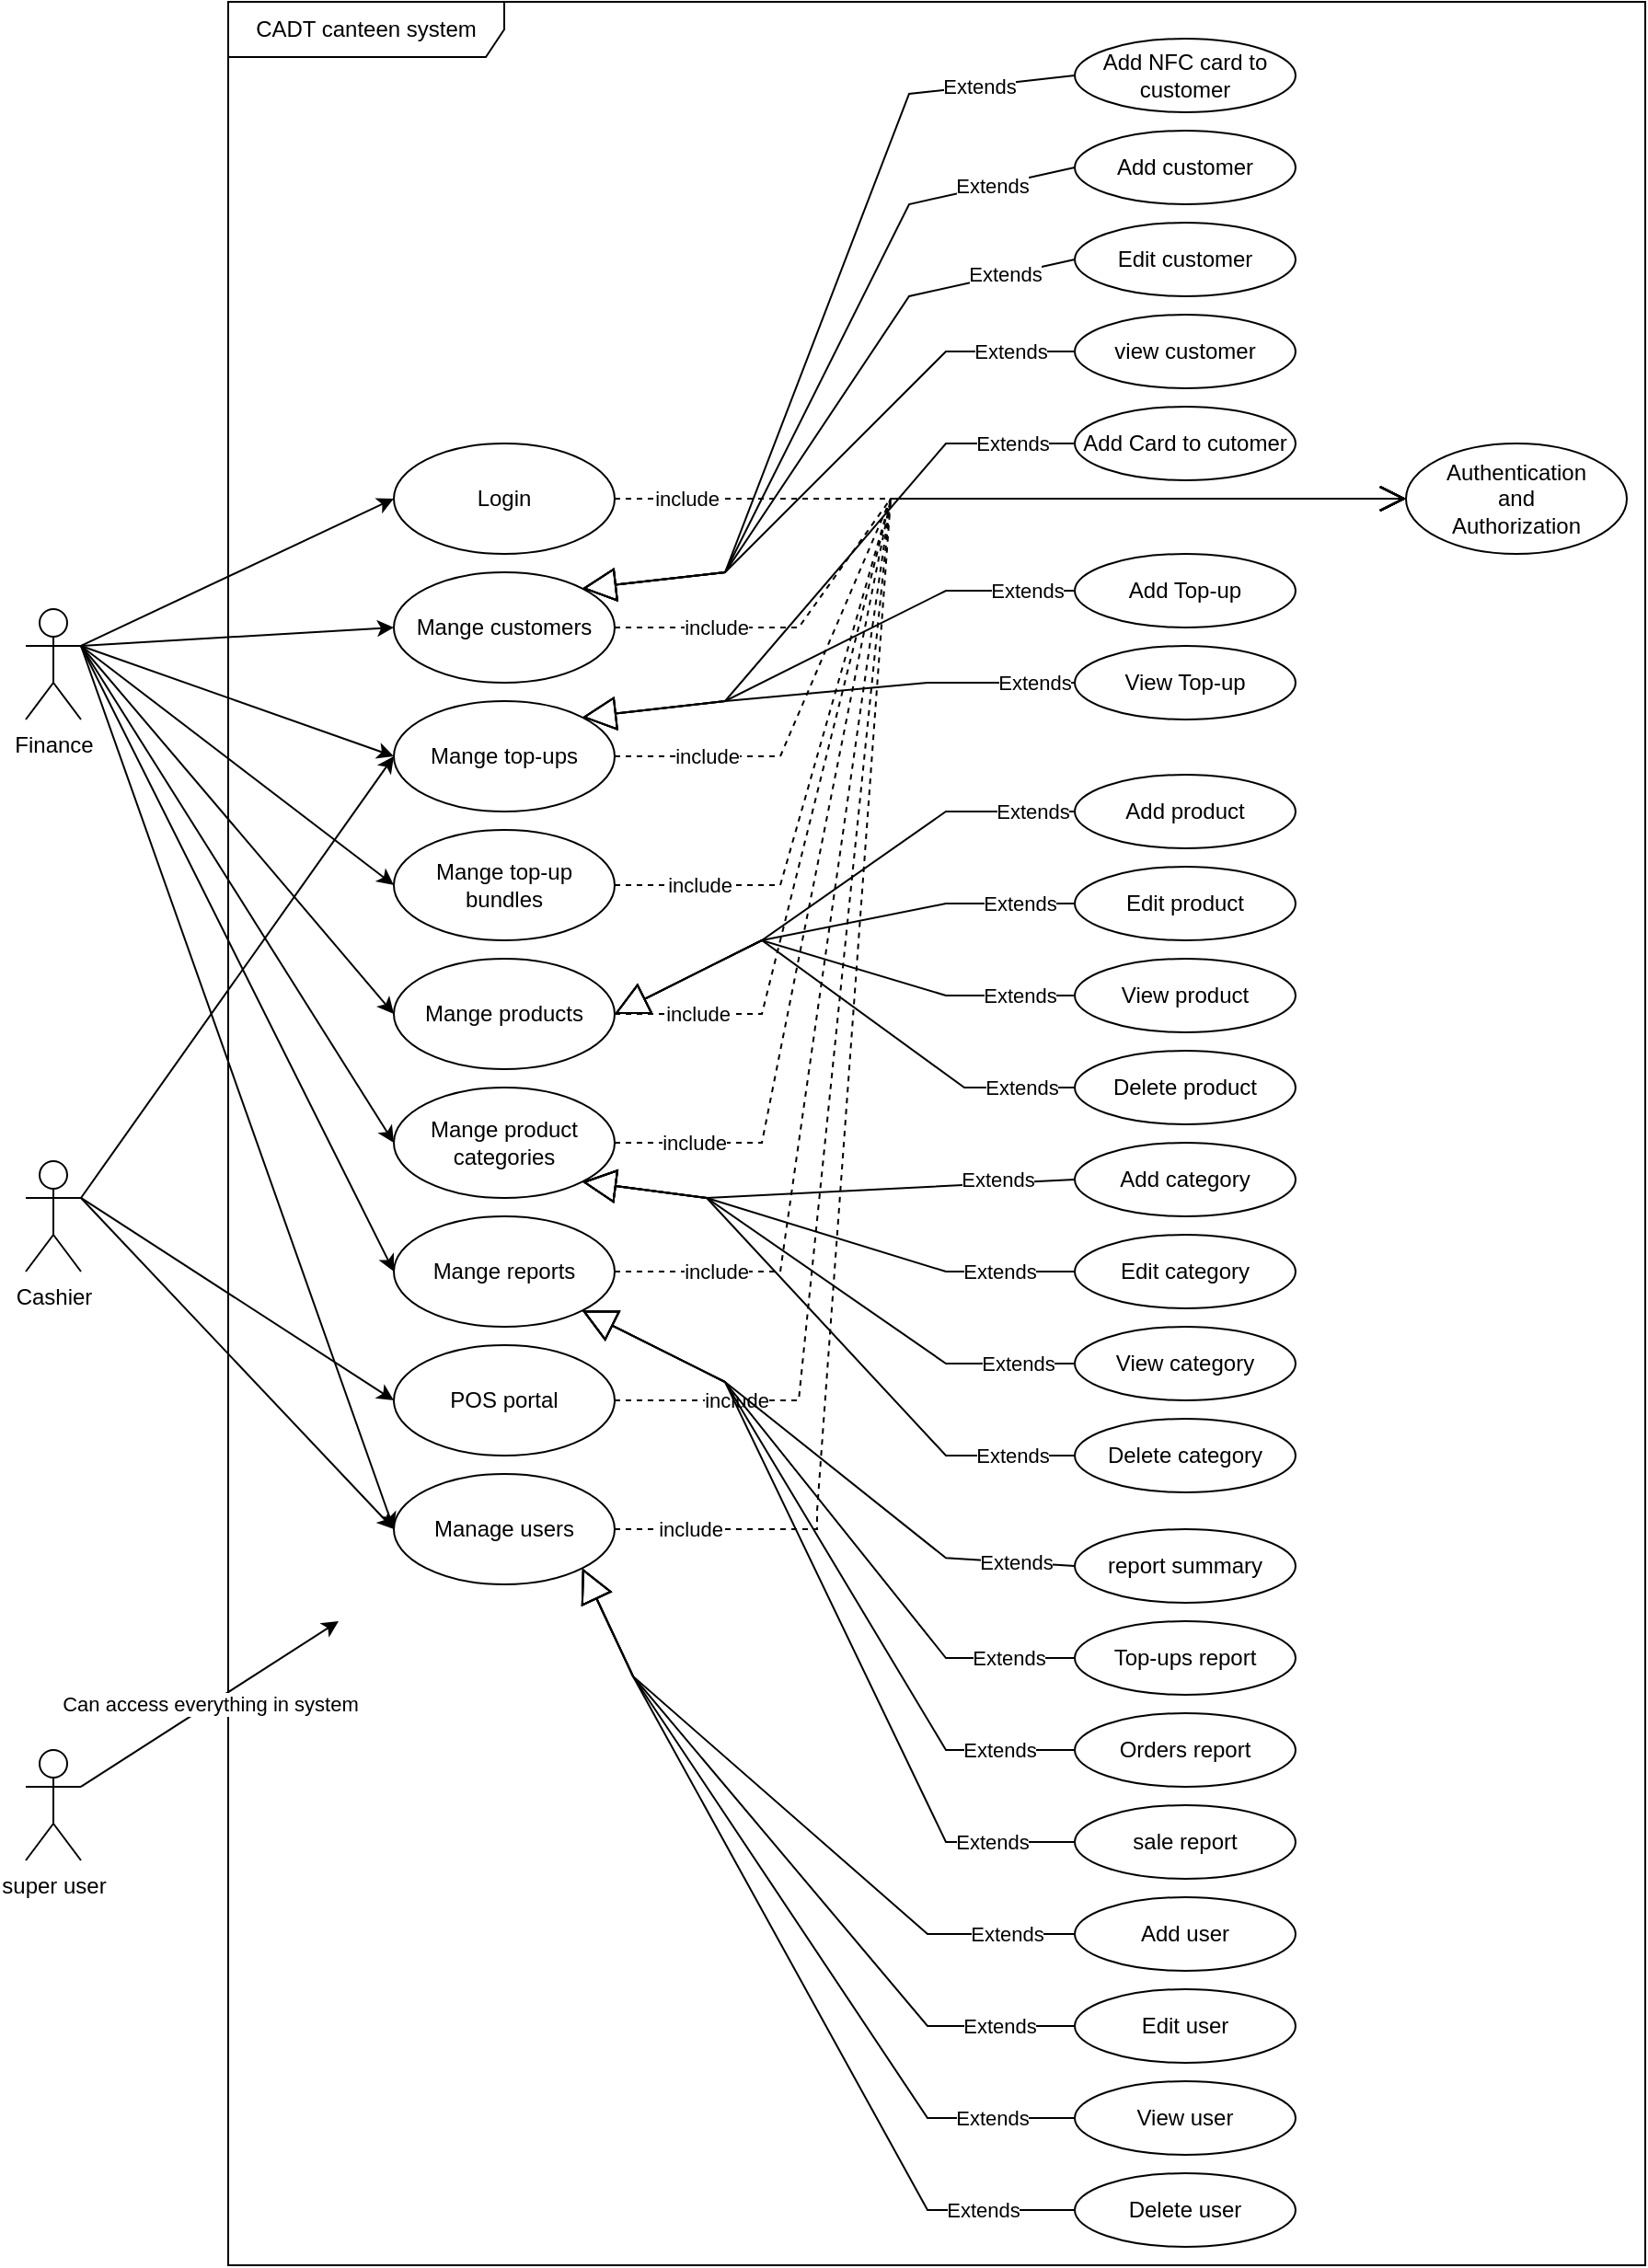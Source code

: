 <mxfile version="20.6.0" type="github">
  <diagram id="9YgohMKxcg0htrfyOoFv" name="Page-1">
    <mxGraphModel dx="2893" dy="2600" grid="1" gridSize="10" guides="1" tooltips="1" connect="1" arrows="1" fold="1" page="1" pageScale="1" pageWidth="850" pageHeight="1100" math="0" shadow="0">
      <root>
        <mxCell id="0" />
        <mxCell id="1" parent="0" />
        <mxCell id="2nBk5zYo4kHjRPAEQNkA-6" value="CADT canteen system" style="shape=umlFrame;whiteSpace=wrap;html=1;width=150;height=30;" vertex="1" parent="1">
          <mxGeometry x="250" y="-250" width="770" height="1230" as="geometry" />
        </mxCell>
        <mxCell id="z4Ejk7xejOlDcouXCEWY-1" value="Finance" style="shape=umlActor;verticalLabelPosition=bottom;verticalAlign=top;html=1;outlineConnect=0;" parent="1" vertex="1">
          <mxGeometry x="140" y="80" width="30" height="60" as="geometry" />
        </mxCell>
        <mxCell id="z4Ejk7xejOlDcouXCEWY-2" value="Cashier" style="shape=umlActor;verticalLabelPosition=bottom;verticalAlign=top;html=1;outlineConnect=0;" parent="1" vertex="1">
          <mxGeometry x="140" y="380" width="30" height="60" as="geometry" />
        </mxCell>
        <mxCell id="z4Ejk7xejOlDcouXCEWY-3" value="super user" style="shape=umlActor;verticalLabelPosition=bottom;verticalAlign=top;html=1;outlineConnect=0;" parent="1" vertex="1">
          <mxGeometry x="140" y="700" width="30" height="60" as="geometry" />
        </mxCell>
        <mxCell id="z4Ejk7xejOlDcouXCEWY-4" value="Login" style="ellipse;whiteSpace=wrap;html=1;" parent="1" vertex="1">
          <mxGeometry x="340" y="-10" width="120" height="60" as="geometry" />
        </mxCell>
        <mxCell id="z4Ejk7xejOlDcouXCEWY-5" value="Mange customers" style="ellipse;whiteSpace=wrap;html=1;" parent="1" vertex="1">
          <mxGeometry x="340" y="60" width="120" height="60" as="geometry" />
        </mxCell>
        <mxCell id="z4Ejk7xejOlDcouXCEWY-6" value="Mange top-ups" style="ellipse;whiteSpace=wrap;html=1;" parent="1" vertex="1">
          <mxGeometry x="340" y="130" width="120" height="60" as="geometry" />
        </mxCell>
        <mxCell id="z4Ejk7xejOlDcouXCEWY-7" value="Mange top-up bundles" style="ellipse;whiteSpace=wrap;html=1;" parent="1" vertex="1">
          <mxGeometry x="340" y="200" width="120" height="60" as="geometry" />
        </mxCell>
        <mxCell id="z4Ejk7xejOlDcouXCEWY-8" value="Mange products" style="ellipse;whiteSpace=wrap;html=1;" parent="1" vertex="1">
          <mxGeometry x="340" y="270" width="120" height="60" as="geometry" />
        </mxCell>
        <mxCell id="z4Ejk7xejOlDcouXCEWY-9" value="Mange product categories" style="ellipse;whiteSpace=wrap;html=1;" parent="1" vertex="1">
          <mxGeometry x="340" y="340" width="120" height="60" as="geometry" />
        </mxCell>
        <mxCell id="z4Ejk7xejOlDcouXCEWY-10" value="Mange reports" style="ellipse;whiteSpace=wrap;html=1;" parent="1" vertex="1">
          <mxGeometry x="340" y="410" width="120" height="60" as="geometry" />
        </mxCell>
        <mxCell id="z4Ejk7xejOlDcouXCEWY-11" value="POS portal" style="ellipse;whiteSpace=wrap;html=1;" parent="1" vertex="1">
          <mxGeometry x="340" y="480" width="120" height="60" as="geometry" />
        </mxCell>
        <mxCell id="z4Ejk7xejOlDcouXCEWY-12" value="Manage users" style="ellipse;whiteSpace=wrap;html=1;" parent="1" vertex="1">
          <mxGeometry x="340" y="550" width="120" height="60" as="geometry" />
        </mxCell>
        <mxCell id="z4Ejk7xejOlDcouXCEWY-13" value="Authentication&lt;br&gt;and&lt;br&gt;Authorization" style="ellipse;whiteSpace=wrap;html=1;" parent="1" vertex="1">
          <mxGeometry x="890" y="-10" width="120" height="60" as="geometry" />
        </mxCell>
        <mxCell id="z4Ejk7xejOlDcouXCEWY-14" value="Add customer" style="ellipse;whiteSpace=wrap;html=1;" parent="1" vertex="1">
          <mxGeometry x="710" y="-180" width="120" height="40" as="geometry" />
        </mxCell>
        <mxCell id="z4Ejk7xejOlDcouXCEWY-15" value="include" style="endArrow=open;endSize=12;dashed=1;html=1;rounded=0;exitX=1;exitY=0.5;exitDx=0;exitDy=0;entryX=0;entryY=0.5;entryDx=0;entryDy=0;" parent="1" source="z4Ejk7xejOlDcouXCEWY-4" target="z4Ejk7xejOlDcouXCEWY-13" edge="1">
          <mxGeometry x="-0.818" width="160" relative="1" as="geometry">
            <mxPoint x="430" y="130" as="sourcePoint" />
            <mxPoint x="590" y="130" as="targetPoint" />
            <mxPoint as="offset" />
          </mxGeometry>
        </mxCell>
        <mxCell id="z4Ejk7xejOlDcouXCEWY-21" value="include" style="endArrow=open;endSize=12;dashed=1;html=1;rounded=0;exitX=1;exitY=0.5;exitDx=0;exitDy=0;" parent="1" source="z4Ejk7xejOlDcouXCEWY-5" edge="1">
          <mxGeometry x="-0.766" width="160" relative="1" as="geometry">
            <mxPoint x="470.0" y="30" as="sourcePoint" />
            <mxPoint x="890" y="20" as="targetPoint" />
            <Array as="points">
              <mxPoint x="560" y="90" />
              <mxPoint x="610" y="20" />
            </Array>
            <mxPoint as="offset" />
          </mxGeometry>
        </mxCell>
        <mxCell id="z4Ejk7xejOlDcouXCEWY-22" value="include" style="endArrow=open;endSize=12;dashed=1;html=1;rounded=0;exitX=1;exitY=0.5;exitDx=0;exitDy=0;entryX=0;entryY=0.5;entryDx=0;entryDy=0;" parent="1" source="z4Ejk7xejOlDcouXCEWY-6" target="z4Ejk7xejOlDcouXCEWY-13" edge="1">
          <mxGeometry x="-0.808" width="160" relative="1" as="geometry">
            <mxPoint x="470.0" y="100" as="sourcePoint" />
            <mxPoint x="690" y="30" as="targetPoint" />
            <Array as="points">
              <mxPoint x="550" y="160" />
              <mxPoint x="610" y="20" />
            </Array>
            <mxPoint as="offset" />
          </mxGeometry>
        </mxCell>
        <mxCell id="z4Ejk7xejOlDcouXCEWY-23" value="include" style="endArrow=open;endSize=12;dashed=1;html=1;rounded=0;exitX=1;exitY=0.5;exitDx=0;exitDy=0;entryX=0;entryY=0.5;entryDx=0;entryDy=0;" parent="1" source="z4Ejk7xejOlDcouXCEWY-7" target="z4Ejk7xejOlDcouXCEWY-13" edge="1">
          <mxGeometry x="-0.845" width="160" relative="1" as="geometry">
            <mxPoint x="470.0" y="170" as="sourcePoint" />
            <mxPoint x="700" y="40" as="targetPoint" />
            <Array as="points">
              <mxPoint x="550" y="230" />
              <mxPoint x="610" y="20" />
            </Array>
            <mxPoint as="offset" />
          </mxGeometry>
        </mxCell>
        <mxCell id="z4Ejk7xejOlDcouXCEWY-24" value="include" style="endArrow=open;endSize=12;dashed=1;html=1;rounded=0;exitX=1;exitY=0.5;exitDx=0;exitDy=0;" parent="1" source="z4Ejk7xejOlDcouXCEWY-8" edge="1">
          <mxGeometry x="-0.863" width="160" relative="1" as="geometry">
            <mxPoint x="470.0" y="240" as="sourcePoint" />
            <mxPoint x="890" y="20" as="targetPoint" />
            <Array as="points">
              <mxPoint x="540" y="300" />
              <mxPoint x="610" y="20" />
            </Array>
            <mxPoint as="offset" />
          </mxGeometry>
        </mxCell>
        <mxCell id="z4Ejk7xejOlDcouXCEWY-25" value="include" style="endArrow=open;endSize=12;dashed=1;html=1;rounded=0;exitX=1;exitY=0.5;exitDx=0;exitDy=0;entryX=0;entryY=0.5;entryDx=0;entryDy=0;" parent="1" source="z4Ejk7xejOlDcouXCEWY-9" target="z4Ejk7xejOlDcouXCEWY-13" edge="1">
          <mxGeometry x="-0.882" width="160" relative="1" as="geometry">
            <mxPoint x="470.0" y="310" as="sourcePoint" />
            <mxPoint x="720" y="60" as="targetPoint" />
            <Array as="points">
              <mxPoint x="540" y="370" />
              <mxPoint x="610" y="20" />
            </Array>
            <mxPoint as="offset" />
          </mxGeometry>
        </mxCell>
        <mxCell id="z4Ejk7xejOlDcouXCEWY-26" value="include" style="endArrow=open;endSize=12;dashed=1;html=1;rounded=0;exitX=1;exitY=0.5;exitDx=0;exitDy=0;" parent="1" edge="1">
          <mxGeometry x="-0.863" width="160" relative="1" as="geometry">
            <mxPoint x="460" y="440" as="sourcePoint" />
            <mxPoint x="890" y="20" as="targetPoint" />
            <Array as="points">
              <mxPoint x="550" y="440" />
              <mxPoint x="610" y="20" />
            </Array>
            <mxPoint as="offset" />
          </mxGeometry>
        </mxCell>
        <mxCell id="z4Ejk7xejOlDcouXCEWY-27" value="include" style="endArrow=open;endSize=12;dashed=1;html=1;rounded=0;exitX=1;exitY=0.5;exitDx=0;exitDy=0;" parent="1" source="z4Ejk7xejOlDcouXCEWY-11" edge="1">
          <mxGeometry x="-0.849" width="160" relative="1" as="geometry">
            <mxPoint x="470.0" y="450.0" as="sourcePoint" />
            <mxPoint x="890" y="20" as="targetPoint" />
            <Array as="points">
              <mxPoint x="560" y="510" />
              <mxPoint x="610" y="20" />
            </Array>
            <mxPoint as="offset" />
          </mxGeometry>
        </mxCell>
        <mxCell id="z4Ejk7xejOlDcouXCEWY-28" value="include" style="endArrow=open;endSize=12;dashed=1;html=1;rounded=0;exitX=1;exitY=0.5;exitDx=0;exitDy=0;" parent="1" source="z4Ejk7xejOlDcouXCEWY-12" edge="1">
          <mxGeometry x="-0.914" width="160" relative="1" as="geometry">
            <mxPoint x="470.0" y="520.0" as="sourcePoint" />
            <mxPoint x="890" y="20" as="targetPoint" />
            <Array as="points">
              <mxPoint x="520" y="580" />
              <mxPoint x="570" y="580" />
              <mxPoint x="570" y="570" />
              <mxPoint x="610" y="20" />
            </Array>
            <mxPoint as="offset" />
          </mxGeometry>
        </mxCell>
        <mxCell id="z4Ejk7xejOlDcouXCEWY-30" value="Edit customer" style="ellipse;whiteSpace=wrap;html=1;" parent="1" vertex="1">
          <mxGeometry x="710" y="-130" width="120" height="40" as="geometry" />
        </mxCell>
        <mxCell id="z4Ejk7xejOlDcouXCEWY-31" value="view customer" style="ellipse;whiteSpace=wrap;html=1;" parent="1" vertex="1">
          <mxGeometry x="710" y="-80" width="120" height="40" as="geometry" />
        </mxCell>
        <mxCell id="z4Ejk7xejOlDcouXCEWY-32" value="Add Top-up" style="ellipse;whiteSpace=wrap;html=1;" parent="1" vertex="1">
          <mxGeometry x="710" y="50" width="120" height="40" as="geometry" />
        </mxCell>
        <mxCell id="z4Ejk7xejOlDcouXCEWY-33" value="Add Card to cutomer" style="ellipse;whiteSpace=wrap;html=1;" parent="1" vertex="1">
          <mxGeometry x="710" y="-30" width="120" height="40" as="geometry" />
        </mxCell>
        <mxCell id="z4Ejk7xejOlDcouXCEWY-34" value="View Top-up" style="ellipse;whiteSpace=wrap;html=1;" parent="1" vertex="1">
          <mxGeometry x="710" y="100" width="120" height="40" as="geometry" />
        </mxCell>
        <mxCell id="z4Ejk7xejOlDcouXCEWY-37" value="Extends" style="endArrow=block;endSize=16;endFill=0;html=1;rounded=0;exitX=0;exitY=0.5;exitDx=0;exitDy=0;entryX=1;entryY=0;entryDx=0;entryDy=0;" parent="1" source="z4Ejk7xejOlDcouXCEWY-14" target="z4Ejk7xejOlDcouXCEWY-5" edge="1">
          <mxGeometry x="-0.767" width="160" relative="1" as="geometry">
            <mxPoint x="420" y="200" as="sourcePoint" />
            <mxPoint x="580" y="200" as="targetPoint" />
            <Array as="points">
              <mxPoint x="620" y="-140" />
              <mxPoint x="520" y="60" />
            </Array>
            <mxPoint as="offset" />
          </mxGeometry>
        </mxCell>
        <mxCell id="z4Ejk7xejOlDcouXCEWY-40" value="Extends" style="endArrow=block;endSize=16;endFill=0;html=1;rounded=0;exitX=0;exitY=0.5;exitDx=0;exitDy=0;entryX=1;entryY=0;entryDx=0;entryDy=0;" parent="1" source="z4Ejk7xejOlDcouXCEWY-30" target="z4Ejk7xejOlDcouXCEWY-5" edge="1">
          <mxGeometry x="-0.778" width="160" relative="1" as="geometry">
            <mxPoint x="710" y="80" as="sourcePoint" />
            <mxPoint x="460" y="90" as="targetPoint" />
            <Array as="points">
              <mxPoint x="620" y="-90" />
              <mxPoint x="520" y="60" />
            </Array>
            <mxPoint as="offset" />
          </mxGeometry>
        </mxCell>
        <mxCell id="z4Ejk7xejOlDcouXCEWY-41" value="Extends" style="endArrow=block;endSize=16;endFill=0;html=1;rounded=0;exitX=0;exitY=0.5;exitDx=0;exitDy=0;entryX=1;entryY=0;entryDx=0;entryDy=0;" parent="1" source="z4Ejk7xejOlDcouXCEWY-31" target="z4Ejk7xejOlDcouXCEWY-5" edge="1">
          <mxGeometry x="-0.778" width="160" relative="1" as="geometry">
            <mxPoint x="710" y="130" as="sourcePoint" />
            <mxPoint x="440" y="70" as="targetPoint" />
            <Array as="points">
              <mxPoint x="640" y="-60" />
              <mxPoint x="520" y="60" />
            </Array>
            <mxPoint as="offset" />
          </mxGeometry>
        </mxCell>
        <mxCell id="z4Ejk7xejOlDcouXCEWY-44" value="Extends" style="endArrow=block;endSize=16;endFill=0;html=1;rounded=0;exitX=0;exitY=0.5;exitDx=0;exitDy=0;entryX=1;entryY=0;entryDx=0;entryDy=0;" parent="1" source="z4Ejk7xejOlDcouXCEWY-33" target="z4Ejk7xejOlDcouXCEWY-6" edge="1">
          <mxGeometry x="-0.792" width="160" relative="1" as="geometry">
            <mxPoint x="500" y="260" as="sourcePoint" />
            <mxPoint x="460" y="130" as="targetPoint" />
            <Array as="points">
              <mxPoint x="640" y="-10" />
              <mxPoint x="520" y="130" />
            </Array>
            <mxPoint as="offset" />
          </mxGeometry>
        </mxCell>
        <mxCell id="z4Ejk7xejOlDcouXCEWY-46" value="Extends" style="endArrow=block;endSize=16;endFill=0;html=1;rounded=0;exitX=0;exitY=0.5;exitDx=0;exitDy=0;entryX=1;entryY=0;entryDx=0;entryDy=0;" parent="1" source="z4Ejk7xejOlDcouXCEWY-32" target="z4Ejk7xejOlDcouXCEWY-6" edge="1">
          <mxGeometry x="-0.814" width="160" relative="1" as="geometry">
            <mxPoint x="480" y="270" as="sourcePoint" />
            <mxPoint x="450" y="140" as="targetPoint" />
            <Array as="points">
              <mxPoint x="640" y="70" />
              <mxPoint x="520" y="130" />
            </Array>
            <mxPoint as="offset" />
          </mxGeometry>
        </mxCell>
        <mxCell id="z4Ejk7xejOlDcouXCEWY-47" value="Extends" style="endArrow=block;endSize=16;endFill=0;html=1;rounded=0;exitX=0;exitY=0.5;exitDx=0;exitDy=0;entryX=1;entryY=0;entryDx=0;entryDy=0;" parent="1" source="z4Ejk7xejOlDcouXCEWY-34" target="z4Ejk7xejOlDcouXCEWY-6" edge="1">
          <mxGeometry x="-0.835" width="160" relative="1" as="geometry">
            <mxPoint x="710" y="280" as="sourcePoint" />
            <mxPoint x="460" y="150" as="targetPoint" />
            <Array as="points">
              <mxPoint x="630" y="120" />
              <mxPoint x="520" y="130" />
            </Array>
            <mxPoint as="offset" />
          </mxGeometry>
        </mxCell>
        <mxCell id="z4Ejk7xejOlDcouXCEWY-48" value="Add product" style="ellipse;whiteSpace=wrap;html=1;" parent="1" vertex="1">
          <mxGeometry x="710" y="170" width="120" height="40" as="geometry" />
        </mxCell>
        <mxCell id="z4Ejk7xejOlDcouXCEWY-49" value="Edit product" style="ellipse;whiteSpace=wrap;html=1;" parent="1" vertex="1">
          <mxGeometry x="710" y="220" width="120" height="40" as="geometry" />
        </mxCell>
        <mxCell id="z4Ejk7xejOlDcouXCEWY-50" value="Delete product" style="ellipse;whiteSpace=wrap;html=1;" parent="1" vertex="1">
          <mxGeometry x="710" y="320" width="120" height="40" as="geometry" />
        </mxCell>
        <mxCell id="z4Ejk7xejOlDcouXCEWY-51" value="View product" style="ellipse;whiteSpace=wrap;html=1;" parent="1" vertex="1">
          <mxGeometry x="710" y="270" width="120" height="40" as="geometry" />
        </mxCell>
        <mxCell id="z4Ejk7xejOlDcouXCEWY-52" value="Extends" style="endArrow=block;endSize=16;endFill=0;html=1;rounded=0;entryX=1;entryY=0.5;entryDx=0;entryDy=0;exitX=0;exitY=0.5;exitDx=0;exitDy=0;" parent="1" source="z4Ejk7xejOlDcouXCEWY-48" target="z4Ejk7xejOlDcouXCEWY-8" edge="1">
          <mxGeometry x="-0.832" width="160" relative="1" as="geometry">
            <mxPoint x="500" y="310" as="sourcePoint" />
            <mxPoint x="660" y="310" as="targetPoint" />
            <Array as="points">
              <mxPoint x="640" y="190" />
              <mxPoint x="540" y="260" />
            </Array>
            <mxPoint as="offset" />
          </mxGeometry>
        </mxCell>
        <mxCell id="z4Ejk7xejOlDcouXCEWY-53" value="Extends" style="endArrow=block;endSize=16;endFill=0;html=1;rounded=0;exitX=0;exitY=0.5;exitDx=0;exitDy=0;" parent="1" source="z4Ejk7xejOlDcouXCEWY-49" edge="1">
          <mxGeometry x="-0.77" width="160" relative="1" as="geometry">
            <mxPoint x="710" y="380" as="sourcePoint" />
            <mxPoint x="460" y="300" as="targetPoint" />
            <Array as="points">
              <mxPoint x="640" y="240" />
              <mxPoint x="540" y="260" />
            </Array>
            <mxPoint as="offset" />
          </mxGeometry>
        </mxCell>
        <mxCell id="z4Ejk7xejOlDcouXCEWY-54" value="Extends" style="endArrow=block;endSize=16;endFill=0;html=1;rounded=0;exitX=0;exitY=0.5;exitDx=0;exitDy=0;" parent="1" source="z4Ejk7xejOlDcouXCEWY-51" edge="1">
          <mxGeometry x="-0.773" width="160" relative="1" as="geometry">
            <mxPoint x="710" y="430" as="sourcePoint" />
            <mxPoint x="460" y="300" as="targetPoint" />
            <Array as="points">
              <mxPoint x="640" y="290" />
              <mxPoint x="540" y="260" />
            </Array>
            <mxPoint as="offset" />
          </mxGeometry>
        </mxCell>
        <mxCell id="z4Ejk7xejOlDcouXCEWY-55" value="Extends" style="endArrow=block;endSize=16;endFill=0;html=1;rounded=0;exitX=0;exitY=0.5;exitDx=0;exitDy=0;" parent="1" source="z4Ejk7xejOlDcouXCEWY-50" edge="1">
          <mxGeometry x="-0.796" width="160" relative="1" as="geometry">
            <mxPoint x="710" y="480" as="sourcePoint" />
            <mxPoint x="460" y="300" as="targetPoint" />
            <Array as="points">
              <mxPoint x="650" y="340" />
              <mxPoint x="540" y="260" />
            </Array>
            <mxPoint as="offset" />
          </mxGeometry>
        </mxCell>
        <mxCell id="z4Ejk7xejOlDcouXCEWY-56" value="Add category" style="ellipse;whiteSpace=wrap;html=1;" parent="1" vertex="1">
          <mxGeometry x="710" y="370" width="120" height="40" as="geometry" />
        </mxCell>
        <mxCell id="z4Ejk7xejOlDcouXCEWY-57" value="Edit category" style="ellipse;whiteSpace=wrap;html=1;" parent="1" vertex="1">
          <mxGeometry x="710" y="420" width="120" height="40" as="geometry" />
        </mxCell>
        <mxCell id="z4Ejk7xejOlDcouXCEWY-58" value="Delete category" style="ellipse;whiteSpace=wrap;html=1;" parent="1" vertex="1">
          <mxGeometry x="710" y="520" width="120" height="40" as="geometry" />
        </mxCell>
        <mxCell id="z4Ejk7xejOlDcouXCEWY-59" value="View category" style="ellipse;whiteSpace=wrap;html=1;" parent="1" vertex="1">
          <mxGeometry x="710" y="470" width="120" height="40" as="geometry" />
        </mxCell>
        <mxCell id="z4Ejk7xejOlDcouXCEWY-60" value="Extends" style="endArrow=block;endSize=16;endFill=0;html=1;rounded=0;exitX=0;exitY=0.5;exitDx=0;exitDy=0;entryX=1;entryY=1;entryDx=0;entryDy=0;" parent="1" source="z4Ejk7xejOlDcouXCEWY-56" target="z4Ejk7xejOlDcouXCEWY-9" edge="1">
          <mxGeometry x="-0.692" y="-2" width="160" relative="1" as="geometry">
            <mxPoint x="460" y="440" as="sourcePoint" />
            <mxPoint x="460" y="380" as="targetPoint" />
            <Array as="points">
              <mxPoint x="510" y="400" />
            </Array>
            <mxPoint as="offset" />
          </mxGeometry>
        </mxCell>
        <mxCell id="z4Ejk7xejOlDcouXCEWY-61" value="Extends" style="endArrow=block;endSize=16;endFill=0;html=1;rounded=0;exitX=0;exitY=0.5;exitDx=0;exitDy=0;entryX=1;entryY=1;entryDx=0;entryDy=0;" parent="1" source="z4Ejk7xejOlDcouXCEWY-57" target="z4Ejk7xejOlDcouXCEWY-9" edge="1">
          <mxGeometry x="-0.699" width="160" relative="1" as="geometry">
            <mxPoint x="460" y="530" as="sourcePoint" />
            <mxPoint x="450" y="380" as="targetPoint" />
            <Array as="points">
              <mxPoint x="640" y="440" />
              <mxPoint x="510" y="400" />
            </Array>
            <mxPoint as="offset" />
          </mxGeometry>
        </mxCell>
        <mxCell id="z4Ejk7xejOlDcouXCEWY-62" value="Extends" style="endArrow=block;endSize=16;endFill=0;html=1;rounded=0;entryX=1;entryY=1;entryDx=0;entryDy=0;exitX=0;exitY=0.5;exitDx=0;exitDy=0;" parent="1" source="z4Ejk7xejOlDcouXCEWY-59" target="z4Ejk7xejOlDcouXCEWY-9" edge="1">
          <mxGeometry x="-0.79" width="160" relative="1" as="geometry">
            <mxPoint x="480" y="420" as="sourcePoint" />
            <mxPoint x="640" y="420" as="targetPoint" />
            <Array as="points">
              <mxPoint x="640" y="490" />
              <mxPoint x="510" y="400" />
            </Array>
            <mxPoint as="offset" />
          </mxGeometry>
        </mxCell>
        <mxCell id="z4Ejk7xejOlDcouXCEWY-63" value="Extends" style="endArrow=block;endSize=16;endFill=0;html=1;rounded=0;exitX=0;exitY=0.5;exitDx=0;exitDy=0;entryX=1;entryY=1;entryDx=0;entryDy=0;" parent="1" source="z4Ejk7xejOlDcouXCEWY-58" target="z4Ejk7xejOlDcouXCEWY-9" edge="1">
          <mxGeometry x="-0.79" width="160" relative="1" as="geometry">
            <mxPoint x="720" y="500.0" as="sourcePoint" />
            <mxPoint x="450" y="380" as="targetPoint" />
            <Array as="points">
              <mxPoint x="640" y="540" />
              <mxPoint x="510" y="400" />
            </Array>
            <mxPoint as="offset" />
          </mxGeometry>
        </mxCell>
        <mxCell id="z4Ejk7xejOlDcouXCEWY-64" value="report summary" style="ellipse;whiteSpace=wrap;html=1;" parent="1" vertex="1">
          <mxGeometry x="710" y="580" width="120" height="40" as="geometry" />
        </mxCell>
        <mxCell id="z4Ejk7xejOlDcouXCEWY-65" value="Top-ups report" style="ellipse;whiteSpace=wrap;html=1;" parent="1" vertex="1">
          <mxGeometry x="710" y="630" width="120" height="40" as="geometry" />
        </mxCell>
        <mxCell id="z4Ejk7xejOlDcouXCEWY-66" value="sale report" style="ellipse;whiteSpace=wrap;html=1;" parent="1" vertex="1">
          <mxGeometry x="710" y="730" width="120" height="40" as="geometry" />
        </mxCell>
        <mxCell id="z4Ejk7xejOlDcouXCEWY-67" value="Orders report" style="ellipse;whiteSpace=wrap;html=1;" parent="1" vertex="1">
          <mxGeometry x="710" y="680" width="120" height="40" as="geometry" />
        </mxCell>
        <mxCell id="z4Ejk7xejOlDcouXCEWY-69" value="Extends" style="endArrow=block;endSize=16;endFill=0;html=1;rounded=0;exitX=0;exitY=0.5;exitDx=0;exitDy=0;" parent="1" source="z4Ejk7xejOlDcouXCEWY-64" target="z4Ejk7xejOlDcouXCEWY-10" edge="1">
          <mxGeometry x="-0.79" width="160" relative="1" as="geometry">
            <mxPoint x="710" y="595.66" as="sourcePoint" />
            <mxPoint x="490" y="450" as="targetPoint" />
            <Array as="points">
              <mxPoint x="640" y="595.66" />
              <mxPoint x="520" y="500" />
            </Array>
            <mxPoint as="offset" />
          </mxGeometry>
        </mxCell>
        <mxCell id="z4Ejk7xejOlDcouXCEWY-70" value="Extends" style="endArrow=block;endSize=16;endFill=0;html=1;rounded=0;exitX=0;exitY=0.5;exitDx=0;exitDy=0;entryX=1;entryY=1;entryDx=0;entryDy=0;" parent="1" source="z4Ejk7xejOlDcouXCEWY-65" target="z4Ejk7xejOlDcouXCEWY-10" edge="1">
          <mxGeometry x="-0.79" width="160" relative="1" as="geometry">
            <mxPoint x="720" y="610" as="sourcePoint" />
            <mxPoint x="520" y="450" as="targetPoint" />
            <Array as="points">
              <mxPoint x="640" y="650" />
              <mxPoint x="520" y="500" />
            </Array>
            <mxPoint as="offset" />
          </mxGeometry>
        </mxCell>
        <mxCell id="z4Ejk7xejOlDcouXCEWY-71" value="Extends" style="endArrow=block;endSize=16;endFill=0;html=1;rounded=0;exitX=0;exitY=0.5;exitDx=0;exitDy=0;entryX=1;entryY=1;entryDx=0;entryDy=0;" parent="1" source="z4Ejk7xejOlDcouXCEWY-67" target="z4Ejk7xejOlDcouXCEWY-10" edge="1">
          <mxGeometry x="-0.79" width="160" relative="1" as="geometry">
            <mxPoint x="720" y="660" as="sourcePoint" />
            <mxPoint x="475.08" y="460" as="targetPoint" />
            <Array as="points">
              <mxPoint x="640" y="700" />
              <mxPoint x="520" y="500" />
            </Array>
            <mxPoint as="offset" />
          </mxGeometry>
        </mxCell>
        <mxCell id="z4Ejk7xejOlDcouXCEWY-72" value="Extends" style="endArrow=block;endSize=16;endFill=0;html=1;rounded=0;exitX=0;exitY=0.5;exitDx=0;exitDy=0;entryX=1;entryY=1;entryDx=0;entryDy=0;" parent="1" source="z4Ejk7xejOlDcouXCEWY-66" target="z4Ejk7xejOlDcouXCEWY-10" edge="1">
          <mxGeometry x="-0.79" width="160" relative="1" as="geometry">
            <mxPoint x="720" y="710" as="sourcePoint" />
            <mxPoint x="480" y="450" as="targetPoint" />
            <Array as="points">
              <mxPoint x="640" y="750" />
              <mxPoint x="520" y="500" />
            </Array>
            <mxPoint as="offset" />
          </mxGeometry>
        </mxCell>
        <mxCell id="z4Ejk7xejOlDcouXCEWY-74" value="Add user" style="ellipse;whiteSpace=wrap;html=1;" parent="1" vertex="1">
          <mxGeometry x="710" y="780" width="120" height="40" as="geometry" />
        </mxCell>
        <mxCell id="z4Ejk7xejOlDcouXCEWY-75" value="Edit user" style="ellipse;whiteSpace=wrap;html=1;" parent="1" vertex="1">
          <mxGeometry x="710" y="830" width="120" height="40" as="geometry" />
        </mxCell>
        <mxCell id="z4Ejk7xejOlDcouXCEWY-76" value="View user" style="ellipse;whiteSpace=wrap;html=1;" parent="1" vertex="1">
          <mxGeometry x="710" y="880" width="120" height="40" as="geometry" />
        </mxCell>
        <mxCell id="z4Ejk7xejOlDcouXCEWY-77" value="Delete user" style="ellipse;whiteSpace=wrap;html=1;" parent="1" vertex="1">
          <mxGeometry x="710" y="930" width="120" height="40" as="geometry" />
        </mxCell>
        <mxCell id="z4Ejk7xejOlDcouXCEWY-78" value="Extends" style="endArrow=block;endSize=16;endFill=0;html=1;rounded=0;exitX=0;exitY=0.5;exitDx=0;exitDy=0;entryX=1;entryY=1;entryDx=0;entryDy=0;" parent="1" source="z4Ejk7xejOlDcouXCEWY-74" target="z4Ejk7xejOlDcouXCEWY-12" edge="1">
          <mxGeometry x="-0.79" width="160" relative="1" as="geometry">
            <mxPoint x="720" y="760" as="sourcePoint" />
            <mxPoint x="452.426" y="471.213" as="targetPoint" />
            <Array as="points">
              <mxPoint x="630" y="800" />
              <mxPoint x="470" y="660" />
            </Array>
            <mxPoint as="offset" />
          </mxGeometry>
        </mxCell>
        <mxCell id="z4Ejk7xejOlDcouXCEWY-80" value="Extends" style="endArrow=block;endSize=16;endFill=0;html=1;rounded=0;exitX=0;exitY=0.5;exitDx=0;exitDy=0;entryX=1;entryY=1;entryDx=0;entryDy=0;" parent="1" source="z4Ejk7xejOlDcouXCEWY-75" target="z4Ejk7xejOlDcouXCEWY-12" edge="1">
          <mxGeometry x="-0.79" width="160" relative="1" as="geometry">
            <mxPoint x="720.0" y="810" as="sourcePoint" />
            <mxPoint x="452.426" y="611.213" as="targetPoint" />
            <Array as="points">
              <mxPoint x="630" y="850" />
              <mxPoint x="470" y="660" />
            </Array>
            <mxPoint as="offset" />
          </mxGeometry>
        </mxCell>
        <mxCell id="z4Ejk7xejOlDcouXCEWY-81" value="Extends" style="endArrow=block;endSize=16;endFill=0;html=1;rounded=0;exitX=0;exitY=0.5;exitDx=0;exitDy=0;entryX=1;entryY=1;entryDx=0;entryDy=0;" parent="1" source="z4Ejk7xejOlDcouXCEWY-76" target="z4Ejk7xejOlDcouXCEWY-12" edge="1">
          <mxGeometry x="-0.79" width="160" relative="1" as="geometry">
            <mxPoint x="720.0" y="860" as="sourcePoint" />
            <mxPoint x="452.426" y="611.213" as="targetPoint" />
            <Array as="points">
              <mxPoint x="630" y="900" />
              <mxPoint x="470" y="660" />
            </Array>
            <mxPoint as="offset" />
          </mxGeometry>
        </mxCell>
        <mxCell id="z4Ejk7xejOlDcouXCEWY-82" value="Extends" style="endArrow=block;endSize=16;endFill=0;html=1;rounded=0;exitX=0;exitY=0.5;exitDx=0;exitDy=0;entryX=1;entryY=1;entryDx=0;entryDy=0;" parent="1" source="z4Ejk7xejOlDcouXCEWY-77" target="z4Ejk7xejOlDcouXCEWY-12" edge="1">
          <mxGeometry x="-0.79" width="160" relative="1" as="geometry">
            <mxPoint x="720" y="910" as="sourcePoint" />
            <mxPoint x="452.735" y="611.058" as="targetPoint" />
            <Array as="points">
              <mxPoint x="630" y="950" />
              <mxPoint x="470" y="660" />
            </Array>
            <mxPoint as="offset" />
          </mxGeometry>
        </mxCell>
        <mxCell id="z4Ejk7xejOlDcouXCEWY-94" value="" style="endArrow=classic;html=1;rounded=0;entryX=0;entryY=0.5;entryDx=0;entryDy=0;exitX=1;exitY=0.333;exitDx=0;exitDy=0;exitPerimeter=0;" parent="1" source="z4Ejk7xejOlDcouXCEWY-1" target="z4Ejk7xejOlDcouXCEWY-4" edge="1">
          <mxGeometry width="50" height="50" relative="1" as="geometry">
            <mxPoint x="360" y="240" as="sourcePoint" />
            <mxPoint x="410" y="190" as="targetPoint" />
          </mxGeometry>
        </mxCell>
        <mxCell id="z4Ejk7xejOlDcouXCEWY-95" value="" style="endArrow=classic;html=1;rounded=0;entryX=0;entryY=0.5;entryDx=0;entryDy=0;exitX=1;exitY=0.333;exitDx=0;exitDy=0;exitPerimeter=0;" parent="1" source="z4Ejk7xejOlDcouXCEWY-1" target="z4Ejk7xejOlDcouXCEWY-5" edge="1">
          <mxGeometry width="50" height="50" relative="1" as="geometry">
            <mxPoint x="180" y="100" as="sourcePoint" />
            <mxPoint x="360" y="160" as="targetPoint" />
          </mxGeometry>
        </mxCell>
        <mxCell id="z4Ejk7xejOlDcouXCEWY-96" value="" style="endArrow=classic;html=1;rounded=0;exitX=1;exitY=0.333;exitDx=0;exitDy=0;exitPerimeter=0;entryX=0;entryY=0.5;entryDx=0;entryDy=0;" parent="1" source="z4Ejk7xejOlDcouXCEWY-1" target="z4Ejk7xejOlDcouXCEWY-6" edge="1">
          <mxGeometry width="50" height="50" relative="1" as="geometry">
            <mxPoint x="310" y="210" as="sourcePoint" />
            <mxPoint x="360" y="160" as="targetPoint" />
          </mxGeometry>
        </mxCell>
        <mxCell id="z4Ejk7xejOlDcouXCEWY-97" value="" style="endArrow=classic;html=1;rounded=0;entryX=0;entryY=0.5;entryDx=0;entryDy=0;" parent="1" target="z4Ejk7xejOlDcouXCEWY-7" edge="1">
          <mxGeometry width="50" height="50" relative="1" as="geometry">
            <mxPoint x="170" y="100" as="sourcePoint" />
            <mxPoint x="350" y="170" as="targetPoint" />
          </mxGeometry>
        </mxCell>
        <mxCell id="z4Ejk7xejOlDcouXCEWY-98" value="" style="endArrow=classic;html=1;rounded=0;entryX=0;entryY=0.5;entryDx=0;entryDy=0;" parent="1" target="z4Ejk7xejOlDcouXCEWY-8" edge="1">
          <mxGeometry width="50" height="50" relative="1" as="geometry">
            <mxPoint x="170" y="100" as="sourcePoint" />
            <mxPoint x="350" y="240" as="targetPoint" />
          </mxGeometry>
        </mxCell>
        <mxCell id="z4Ejk7xejOlDcouXCEWY-99" value="" style="endArrow=classic;html=1;rounded=0;entryX=0;entryY=0.5;entryDx=0;entryDy=0;" parent="1" target="z4Ejk7xejOlDcouXCEWY-9" edge="1">
          <mxGeometry width="50" height="50" relative="1" as="geometry">
            <mxPoint x="170" y="100" as="sourcePoint" />
            <mxPoint x="350" y="310" as="targetPoint" />
          </mxGeometry>
        </mxCell>
        <mxCell id="z4Ejk7xejOlDcouXCEWY-100" value="" style="endArrow=classic;html=1;rounded=0;entryX=0;entryY=0.5;entryDx=0;entryDy=0;" parent="1" target="z4Ejk7xejOlDcouXCEWY-10" edge="1">
          <mxGeometry width="50" height="50" relative="1" as="geometry">
            <mxPoint x="170" y="100" as="sourcePoint" />
            <mxPoint x="350" y="380" as="targetPoint" />
          </mxGeometry>
        </mxCell>
        <mxCell id="z4Ejk7xejOlDcouXCEWY-101" value="" style="endArrow=classic;html=1;rounded=0;entryX=0;entryY=0.5;entryDx=0;entryDy=0;" parent="1" target="z4Ejk7xejOlDcouXCEWY-12" edge="1">
          <mxGeometry width="50" height="50" relative="1" as="geometry">
            <mxPoint x="170" y="100" as="sourcePoint" />
            <mxPoint x="350" y="450" as="targetPoint" />
          </mxGeometry>
        </mxCell>
        <mxCell id="z4Ejk7xejOlDcouXCEWY-102" value="" style="endArrow=classic;html=1;rounded=0;entryX=0;entryY=0.5;entryDx=0;entryDy=0;exitX=1;exitY=0.333;exitDx=0;exitDy=0;exitPerimeter=0;" parent="1" source="z4Ejk7xejOlDcouXCEWY-2" target="z4Ejk7xejOlDcouXCEWY-11" edge="1">
          <mxGeometry width="50" height="50" relative="1" as="geometry">
            <mxPoint x="180" y="110" as="sourcePoint" />
            <mxPoint x="350" y="450" as="targetPoint" />
          </mxGeometry>
        </mxCell>
        <mxCell id="z4Ejk7xejOlDcouXCEWY-103" value="" style="endArrow=classic;html=1;rounded=0;entryX=0;entryY=0.5;entryDx=0;entryDy=0;exitX=1;exitY=0.333;exitDx=0;exitDy=0;exitPerimeter=0;" parent="1" source="z4Ejk7xejOlDcouXCEWY-2" target="z4Ejk7xejOlDcouXCEWY-6" edge="1">
          <mxGeometry width="50" height="50" relative="1" as="geometry">
            <mxPoint x="180" y="410" as="sourcePoint" />
            <mxPoint x="350" y="520" as="targetPoint" />
          </mxGeometry>
        </mxCell>
        <mxCell id="z4Ejk7xejOlDcouXCEWY-104" value="" style="endArrow=classic;html=1;rounded=0;exitX=1;exitY=0.333;exitDx=0;exitDy=0;exitPerimeter=0;" parent="1" source="z4Ejk7xejOlDcouXCEWY-2" edge="1">
          <mxGeometry width="50" height="50" relative="1" as="geometry">
            <mxPoint x="180" y="410" as="sourcePoint" />
            <mxPoint x="340" y="580" as="targetPoint" />
          </mxGeometry>
        </mxCell>
        <mxCell id="2nBk5zYo4kHjRPAEQNkA-3" value="" style="endArrow=classic;html=1;rounded=0;exitX=1;exitY=0.333;exitDx=0;exitDy=0;exitPerimeter=0;" edge="1" parent="1" source="z4Ejk7xejOlDcouXCEWY-3">
          <mxGeometry relative="1" as="geometry">
            <mxPoint x="200" y="680" as="sourcePoint" />
            <mxPoint x="310" y="630" as="targetPoint" />
          </mxGeometry>
        </mxCell>
        <mxCell id="2nBk5zYo4kHjRPAEQNkA-4" value="Can access everything in system" style="edgeLabel;resizable=0;html=1;align=center;verticalAlign=middle;" connectable="0" vertex="1" parent="2nBk5zYo4kHjRPAEQNkA-3">
          <mxGeometry relative="1" as="geometry" />
        </mxCell>
        <mxCell id="2nBk5zYo4kHjRPAEQNkA-7" value="Add NFC card to customer" style="ellipse;whiteSpace=wrap;html=1;" vertex="1" parent="1">
          <mxGeometry x="710" y="-230" width="120" height="40" as="geometry" />
        </mxCell>
        <mxCell id="2nBk5zYo4kHjRPAEQNkA-8" value="Extends" style="endArrow=block;endSize=16;endFill=0;html=1;rounded=0;exitX=0;exitY=0.5;exitDx=0;exitDy=0;entryX=1;entryY=0;entryDx=0;entryDy=0;" edge="1" parent="1" source="2nBk5zYo4kHjRPAEQNkA-7" target="z4Ejk7xejOlDcouXCEWY-5">
          <mxGeometry x="-0.767" width="160" relative="1" as="geometry">
            <mxPoint x="720" y="-150.0" as="sourcePoint" />
            <mxPoint x="452.844" y="78.998" as="targetPoint" />
            <Array as="points">
              <mxPoint x="620" y="-200" />
              <mxPoint x="520" y="60" />
            </Array>
            <mxPoint as="offset" />
          </mxGeometry>
        </mxCell>
      </root>
    </mxGraphModel>
  </diagram>
</mxfile>
